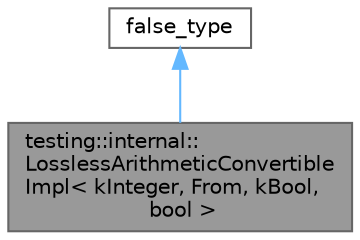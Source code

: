 digraph "testing::internal::LosslessArithmeticConvertibleImpl&lt; kInteger, From, kBool, bool &gt;"
{
 // LATEX_PDF_SIZE
  bgcolor="transparent";
  edge [fontname=Helvetica,fontsize=10,labelfontname=Helvetica,labelfontsize=10];
  node [fontname=Helvetica,fontsize=10,shape=box,height=0.2,width=0.4];
  Node1 [id="Node000001",label="testing::internal::\lLosslessArithmeticConvertible\lImpl\< kInteger, From, kBool,\l bool \>",height=0.2,width=0.4,color="gray40", fillcolor="grey60", style="filled", fontcolor="black",tooltip=" "];
  Node2 -> Node1 [id="edge1_Node000001_Node000002",dir="back",color="steelblue1",style="solid",tooltip=" "];
  Node2 [id="Node000002",label="false_type",height=0.2,width=0.4,color="gray40", fillcolor="white", style="filled",URL="$structtesting_1_1internal_1_1bool__constant.html",tooltip=" "];
}
